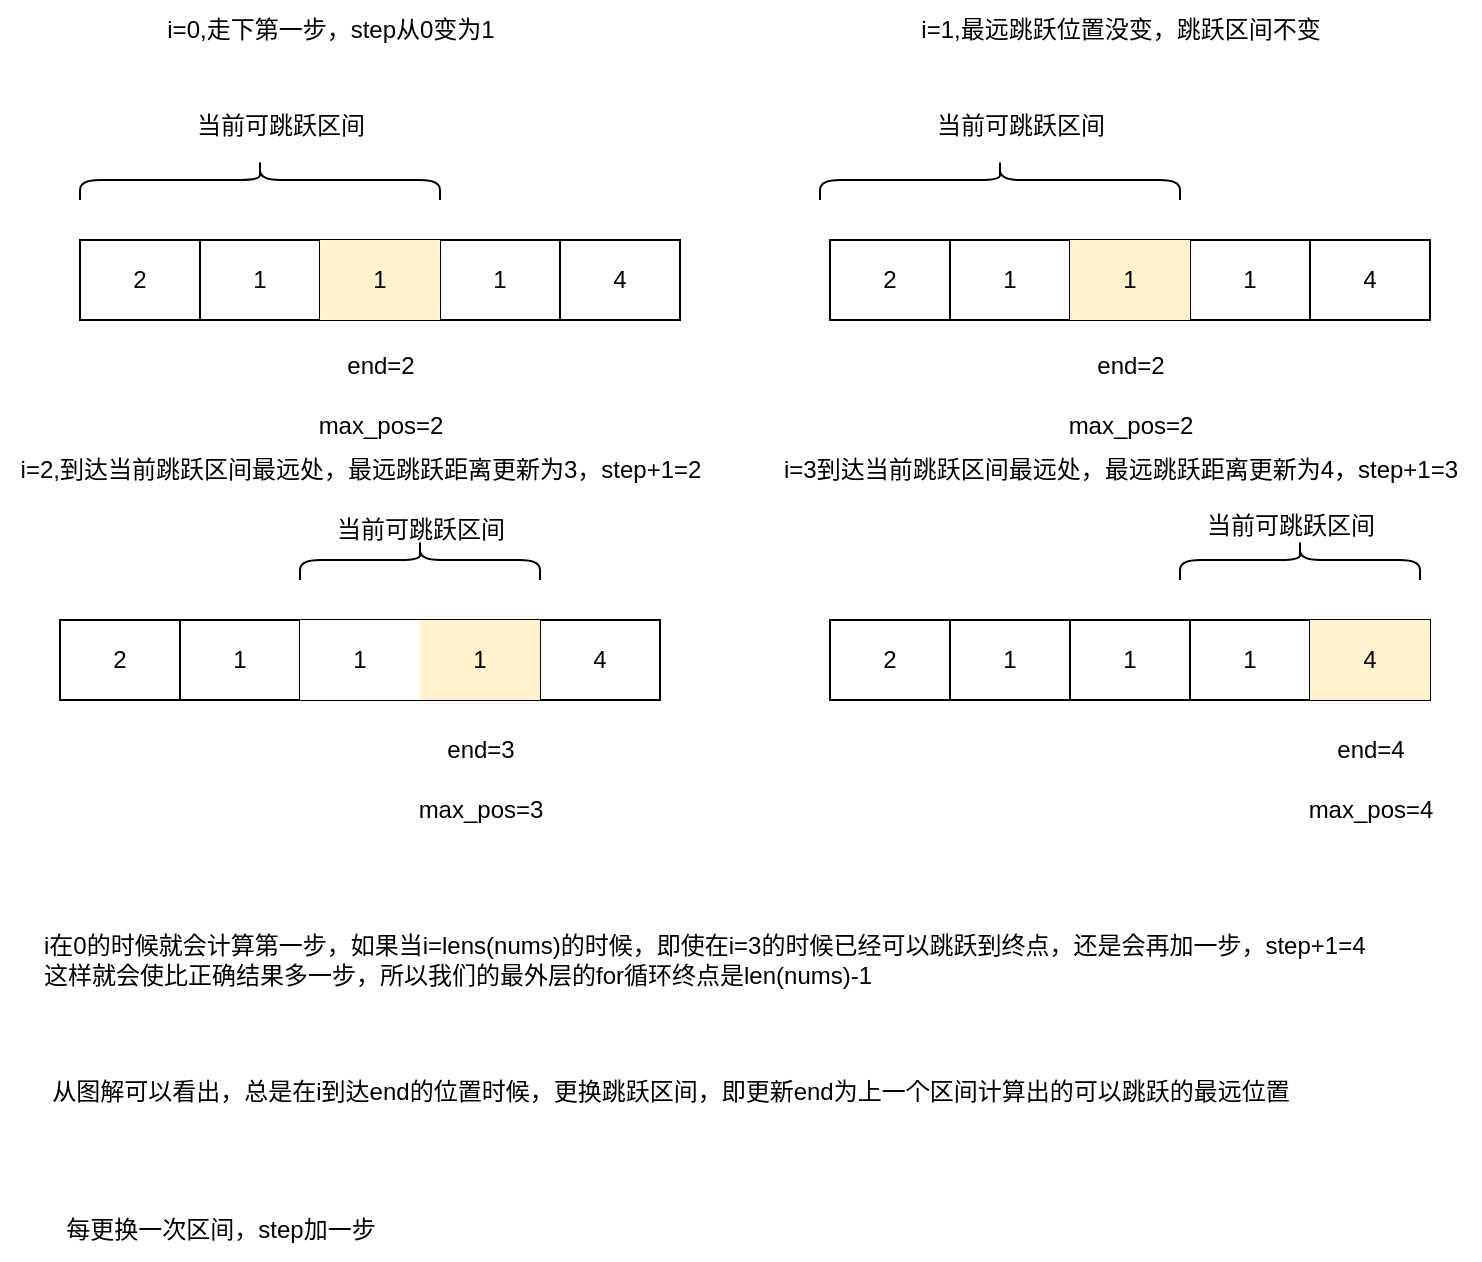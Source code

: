 <mxfile version="24.3.0" type="github">
  <diagram name="第 1 页" id="3do3_3iaKR7FizClNNvz">
    <mxGraphModel dx="1434" dy="786" grid="1" gridSize="10" guides="1" tooltips="1" connect="1" arrows="1" fold="1" page="1" pageScale="1" pageWidth="827" pageHeight="1169" math="0" shadow="0">
      <root>
        <mxCell id="0" />
        <mxCell id="1" parent="0" />
        <mxCell id="BANzTWE17e_EqiafFS6z-1" value="" style="shape=table;startSize=0;container=1;collapsible=0;childLayout=tableLayout;" vertex="1" parent="1">
          <mxGeometry x="90" y="600" width="300" height="40" as="geometry" />
        </mxCell>
        <mxCell id="BANzTWE17e_EqiafFS6z-2" value="" style="shape=tableRow;horizontal=0;startSize=0;swimlaneHead=0;swimlaneBody=0;strokeColor=inherit;top=0;left=0;bottom=0;right=0;collapsible=0;dropTarget=0;fillColor=none;points=[[0,0.5],[1,0.5]];portConstraint=eastwest;" vertex="1" parent="BANzTWE17e_EqiafFS6z-1">
          <mxGeometry width="300" height="40" as="geometry" />
        </mxCell>
        <mxCell id="BANzTWE17e_EqiafFS6z-3" value="2" style="shape=partialRectangle;html=1;whiteSpace=wrap;connectable=0;strokeColor=inherit;overflow=hidden;fillColor=none;top=0;left=0;bottom=0;right=0;pointerEvents=1;" vertex="1" parent="BANzTWE17e_EqiafFS6z-2">
          <mxGeometry width="60" height="40" as="geometry">
            <mxRectangle width="60" height="40" as="alternateBounds" />
          </mxGeometry>
        </mxCell>
        <mxCell id="BANzTWE17e_EqiafFS6z-4" value="1" style="shape=partialRectangle;html=1;whiteSpace=wrap;connectable=0;strokeColor=inherit;overflow=hidden;fillColor=none;top=0;left=0;bottom=0;right=0;pointerEvents=1;" vertex="1" parent="BANzTWE17e_EqiafFS6z-2">
          <mxGeometry x="60" width="60" height="40" as="geometry">
            <mxRectangle width="60" height="40" as="alternateBounds" />
          </mxGeometry>
        </mxCell>
        <mxCell id="BANzTWE17e_EqiafFS6z-5" value="1" style="shape=partialRectangle;html=1;whiteSpace=wrap;connectable=0;strokeColor=#d6b656;overflow=hidden;fillColor=#fff2cc;top=0;left=0;bottom=0;right=0;pointerEvents=1;" vertex="1" parent="BANzTWE17e_EqiafFS6z-2">
          <mxGeometry x="120" width="60" height="40" as="geometry">
            <mxRectangle width="60" height="40" as="alternateBounds" />
          </mxGeometry>
        </mxCell>
        <mxCell id="BANzTWE17e_EqiafFS6z-6" value="1" style="shape=partialRectangle;html=1;whiteSpace=wrap;connectable=0;strokeColor=inherit;overflow=hidden;fillColor=none;top=0;left=0;bottom=0;right=0;pointerEvents=1;" vertex="1" parent="BANzTWE17e_EqiafFS6z-2">
          <mxGeometry x="180" width="60" height="40" as="geometry">
            <mxRectangle width="60" height="40" as="alternateBounds" />
          </mxGeometry>
        </mxCell>
        <mxCell id="BANzTWE17e_EqiafFS6z-7" value="4" style="shape=partialRectangle;html=1;whiteSpace=wrap;connectable=0;strokeColor=inherit;overflow=hidden;fillColor=none;top=0;left=0;bottom=0;right=0;pointerEvents=1;" vertex="1" parent="BANzTWE17e_EqiafFS6z-2">
          <mxGeometry x="240" width="60" height="40" as="geometry">
            <mxRectangle width="60" height="40" as="alternateBounds" />
          </mxGeometry>
        </mxCell>
        <mxCell id="BANzTWE17e_EqiafFS6z-9" value="end=2" style="text;html=1;align=center;verticalAlign=middle;resizable=0;points=[];autosize=1;strokeColor=none;fillColor=none;" vertex="1" parent="1">
          <mxGeometry x="210" y="648" width="60" height="30" as="geometry" />
        </mxCell>
        <mxCell id="BANzTWE17e_EqiafFS6z-10" value="max_pos=2" style="text;html=1;align=center;verticalAlign=middle;resizable=0;points=[];autosize=1;strokeColor=none;fillColor=none;" vertex="1" parent="1">
          <mxGeometry x="195" y="678" width="90" height="30" as="geometry" />
        </mxCell>
        <mxCell id="BANzTWE17e_EqiafFS6z-11" value="i=0,走下第一步，step从0变为1" style="text;html=1;align=center;verticalAlign=middle;resizable=0;points=[];autosize=1;strokeColor=none;fillColor=none;" vertex="1" parent="1">
          <mxGeometry x="120" y="480" width="190" height="30" as="geometry" />
        </mxCell>
        <mxCell id="BANzTWE17e_EqiafFS6z-23" value="" style="shape=table;startSize=0;container=1;collapsible=0;childLayout=tableLayout;" vertex="1" parent="1">
          <mxGeometry x="80" y="790" width="300" height="40" as="geometry" />
        </mxCell>
        <mxCell id="BANzTWE17e_EqiafFS6z-24" value="" style="shape=tableRow;horizontal=0;startSize=0;swimlaneHead=0;swimlaneBody=0;strokeColor=inherit;top=0;left=0;bottom=0;right=0;collapsible=0;dropTarget=0;fillColor=none;points=[[0,0.5],[1,0.5]];portConstraint=eastwest;" vertex="1" parent="BANzTWE17e_EqiafFS6z-23">
          <mxGeometry width="300" height="40" as="geometry" />
        </mxCell>
        <mxCell id="BANzTWE17e_EqiafFS6z-25" value="2" style="shape=partialRectangle;html=1;whiteSpace=wrap;connectable=0;strokeColor=inherit;overflow=hidden;fillColor=none;top=0;left=0;bottom=0;right=0;pointerEvents=1;" vertex="1" parent="BANzTWE17e_EqiafFS6z-24">
          <mxGeometry width="60" height="40" as="geometry">
            <mxRectangle width="60" height="40" as="alternateBounds" />
          </mxGeometry>
        </mxCell>
        <mxCell id="BANzTWE17e_EqiafFS6z-26" value="1" style="shape=partialRectangle;html=1;whiteSpace=wrap;connectable=0;strokeColor=inherit;overflow=hidden;fillColor=none;top=0;left=0;bottom=0;right=0;pointerEvents=1;" vertex="1" parent="BANzTWE17e_EqiafFS6z-24">
          <mxGeometry x="60" width="60" height="40" as="geometry">
            <mxRectangle width="60" height="40" as="alternateBounds" />
          </mxGeometry>
        </mxCell>
        <mxCell id="BANzTWE17e_EqiafFS6z-27" value="1" style="shape=partialRectangle;html=1;whiteSpace=wrap;connectable=0;overflow=hidden;top=0;left=0;bottom=0;right=0;pointerEvents=1;" vertex="1" parent="BANzTWE17e_EqiafFS6z-24">
          <mxGeometry x="120" width="60" height="40" as="geometry">
            <mxRectangle width="60" height="40" as="alternateBounds" />
          </mxGeometry>
        </mxCell>
        <mxCell id="BANzTWE17e_EqiafFS6z-28" value="1" style="shape=partialRectangle;html=1;whiteSpace=wrap;connectable=0;strokeColor=#d6b656;overflow=hidden;fillColor=#fff2cc;top=0;left=0;bottom=0;right=0;pointerEvents=1;" vertex="1" parent="BANzTWE17e_EqiafFS6z-24">
          <mxGeometry x="180" width="60" height="40" as="geometry">
            <mxRectangle width="60" height="40" as="alternateBounds" />
          </mxGeometry>
        </mxCell>
        <mxCell id="BANzTWE17e_EqiafFS6z-29" value="4" style="shape=partialRectangle;html=1;whiteSpace=wrap;connectable=0;strokeColor=inherit;overflow=hidden;fillColor=none;top=0;left=0;bottom=0;right=0;pointerEvents=1;" vertex="1" parent="BANzTWE17e_EqiafFS6z-24">
          <mxGeometry x="240" width="60" height="40" as="geometry">
            <mxRectangle width="60" height="40" as="alternateBounds" />
          </mxGeometry>
        </mxCell>
        <mxCell id="BANzTWE17e_EqiafFS6z-45" value="" style="shape=table;startSize=0;container=1;collapsible=0;childLayout=tableLayout;" vertex="1" parent="1">
          <mxGeometry x="465" y="600" width="300" height="40" as="geometry" />
        </mxCell>
        <mxCell id="BANzTWE17e_EqiafFS6z-46" value="" style="shape=tableRow;horizontal=0;startSize=0;swimlaneHead=0;swimlaneBody=0;strokeColor=inherit;top=0;left=0;bottom=0;right=0;collapsible=0;dropTarget=0;fillColor=none;points=[[0,0.5],[1,0.5]];portConstraint=eastwest;" vertex="1" parent="BANzTWE17e_EqiafFS6z-45">
          <mxGeometry width="300" height="40" as="geometry" />
        </mxCell>
        <mxCell id="BANzTWE17e_EqiafFS6z-47" value="2" style="shape=partialRectangle;html=1;whiteSpace=wrap;connectable=0;strokeColor=inherit;overflow=hidden;fillColor=none;top=0;left=0;bottom=0;right=0;pointerEvents=1;" vertex="1" parent="BANzTWE17e_EqiafFS6z-46">
          <mxGeometry width="60" height="40" as="geometry">
            <mxRectangle width="60" height="40" as="alternateBounds" />
          </mxGeometry>
        </mxCell>
        <mxCell id="BANzTWE17e_EqiafFS6z-48" value="1" style="shape=partialRectangle;html=1;whiteSpace=wrap;connectable=0;strokeColor=inherit;overflow=hidden;fillColor=none;top=0;left=0;bottom=0;right=0;pointerEvents=1;" vertex="1" parent="BANzTWE17e_EqiafFS6z-46">
          <mxGeometry x="60" width="60" height="40" as="geometry">
            <mxRectangle width="60" height="40" as="alternateBounds" />
          </mxGeometry>
        </mxCell>
        <mxCell id="BANzTWE17e_EqiafFS6z-49" value="1" style="shape=partialRectangle;html=1;whiteSpace=wrap;connectable=0;strokeColor=#d6b656;overflow=hidden;fillColor=#fff2cc;top=0;left=0;bottom=0;right=0;pointerEvents=1;" vertex="1" parent="BANzTWE17e_EqiafFS6z-46">
          <mxGeometry x="120" width="60" height="40" as="geometry">
            <mxRectangle width="60" height="40" as="alternateBounds" />
          </mxGeometry>
        </mxCell>
        <mxCell id="BANzTWE17e_EqiafFS6z-50" value="1" style="shape=partialRectangle;html=1;whiteSpace=wrap;connectable=0;strokeColor=inherit;overflow=hidden;fillColor=none;top=0;left=0;bottom=0;right=0;pointerEvents=1;" vertex="1" parent="BANzTWE17e_EqiafFS6z-46">
          <mxGeometry x="180" width="60" height="40" as="geometry">
            <mxRectangle width="60" height="40" as="alternateBounds" />
          </mxGeometry>
        </mxCell>
        <mxCell id="BANzTWE17e_EqiafFS6z-51" value="4" style="shape=partialRectangle;html=1;whiteSpace=wrap;connectable=0;strokeColor=inherit;overflow=hidden;fillColor=none;top=0;left=0;bottom=0;right=0;pointerEvents=1;" vertex="1" parent="BANzTWE17e_EqiafFS6z-46">
          <mxGeometry x="240" width="60" height="40" as="geometry">
            <mxRectangle width="60" height="40" as="alternateBounds" />
          </mxGeometry>
        </mxCell>
        <mxCell id="BANzTWE17e_EqiafFS6z-56" value="" style="shape=table;startSize=0;container=1;collapsible=0;childLayout=tableLayout;" vertex="1" parent="1">
          <mxGeometry x="465" y="790" width="300" height="40" as="geometry" />
        </mxCell>
        <mxCell id="BANzTWE17e_EqiafFS6z-57" value="" style="shape=tableRow;horizontal=0;startSize=0;swimlaneHead=0;swimlaneBody=0;strokeColor=inherit;top=0;left=0;bottom=0;right=0;collapsible=0;dropTarget=0;fillColor=none;points=[[0,0.5],[1,0.5]];portConstraint=eastwest;" vertex="1" parent="BANzTWE17e_EqiafFS6z-56">
          <mxGeometry width="300" height="40" as="geometry" />
        </mxCell>
        <mxCell id="BANzTWE17e_EqiafFS6z-58" value="2" style="shape=partialRectangle;html=1;whiteSpace=wrap;connectable=0;strokeColor=inherit;overflow=hidden;fillColor=none;top=0;left=0;bottom=0;right=0;pointerEvents=1;" vertex="1" parent="BANzTWE17e_EqiafFS6z-57">
          <mxGeometry width="60" height="40" as="geometry">
            <mxRectangle width="60" height="40" as="alternateBounds" />
          </mxGeometry>
        </mxCell>
        <mxCell id="BANzTWE17e_EqiafFS6z-59" value="1" style="shape=partialRectangle;html=1;whiteSpace=wrap;connectable=0;strokeColor=inherit;overflow=hidden;fillColor=none;top=0;left=0;bottom=0;right=0;pointerEvents=1;" vertex="1" parent="BANzTWE17e_EqiafFS6z-57">
          <mxGeometry x="60" width="60" height="40" as="geometry">
            <mxRectangle width="60" height="40" as="alternateBounds" />
          </mxGeometry>
        </mxCell>
        <mxCell id="BANzTWE17e_EqiafFS6z-60" value="1" style="shape=partialRectangle;html=1;whiteSpace=wrap;connectable=0;strokeColor=inherit;overflow=hidden;fillColor=none;top=0;left=0;bottom=0;right=0;pointerEvents=1;" vertex="1" parent="BANzTWE17e_EqiafFS6z-57">
          <mxGeometry x="120" width="60" height="40" as="geometry">
            <mxRectangle width="60" height="40" as="alternateBounds" />
          </mxGeometry>
        </mxCell>
        <mxCell id="BANzTWE17e_EqiafFS6z-61" value="1" style="shape=partialRectangle;html=1;whiteSpace=wrap;connectable=0;strokeColor=inherit;overflow=hidden;fillColor=none;top=0;left=0;bottom=0;right=0;pointerEvents=1;" vertex="1" parent="BANzTWE17e_EqiafFS6z-57">
          <mxGeometry x="180" width="60" height="40" as="geometry">
            <mxRectangle width="60" height="40" as="alternateBounds" />
          </mxGeometry>
        </mxCell>
        <mxCell id="BANzTWE17e_EqiafFS6z-62" value="4" style="shape=partialRectangle;html=1;whiteSpace=wrap;connectable=0;strokeColor=#d6b656;overflow=hidden;fillColor=#fff2cc;top=0;left=0;bottom=0;right=0;pointerEvents=1;" vertex="1" parent="BANzTWE17e_EqiafFS6z-57">
          <mxGeometry x="240" width="60" height="40" as="geometry">
            <mxRectangle width="60" height="40" as="alternateBounds" />
          </mxGeometry>
        </mxCell>
        <mxCell id="BANzTWE17e_EqiafFS6z-80" value="" style="shape=curlyBracket;whiteSpace=wrap;html=1;rounded=1;labelPosition=left;verticalLabelPosition=middle;align=right;verticalAlign=middle;rotation=90;" vertex="1" parent="1">
          <mxGeometry x="170" y="480" width="20" height="180" as="geometry" />
        </mxCell>
        <mxCell id="BANzTWE17e_EqiafFS6z-85" value="当前可跳跃区间" style="text;html=1;align=center;verticalAlign=middle;resizable=0;points=[];autosize=1;strokeColor=none;fillColor=none;" vertex="1" parent="1">
          <mxGeometry x="135" y="528" width="110" height="30" as="geometry" />
        </mxCell>
        <mxCell id="BANzTWE17e_EqiafFS6z-86" value="i=1,最远跳跃位置没变，跳跃区间不变" style="text;html=1;align=center;verticalAlign=middle;resizable=0;points=[];autosize=1;strokeColor=none;fillColor=none;" vertex="1" parent="1">
          <mxGeometry x="500" y="480" width="220" height="30" as="geometry" />
        </mxCell>
        <mxCell id="BANzTWE17e_EqiafFS6z-87" value="" style="shape=curlyBracket;whiteSpace=wrap;html=1;rounded=1;labelPosition=left;verticalLabelPosition=middle;align=right;verticalAlign=middle;rotation=90;" vertex="1" parent="1">
          <mxGeometry x="540" y="480" width="20" height="180" as="geometry" />
        </mxCell>
        <mxCell id="BANzTWE17e_EqiafFS6z-88" value="当前可跳跃区间" style="text;html=1;align=center;verticalAlign=middle;resizable=0;points=[];autosize=1;strokeColor=none;fillColor=none;" vertex="1" parent="1">
          <mxGeometry x="505" y="528" width="110" height="30" as="geometry" />
        </mxCell>
        <mxCell id="BANzTWE17e_EqiafFS6z-89" value="end=2" style="text;html=1;align=center;verticalAlign=middle;resizable=0;points=[];autosize=1;strokeColor=none;fillColor=none;" vertex="1" parent="1">
          <mxGeometry x="585" y="648" width="60" height="30" as="geometry" />
        </mxCell>
        <mxCell id="BANzTWE17e_EqiafFS6z-90" value="max_pos=2" style="text;html=1;align=center;verticalAlign=middle;resizable=0;points=[];autosize=1;strokeColor=none;fillColor=none;" vertex="1" parent="1">
          <mxGeometry x="570" y="678" width="90" height="30" as="geometry" />
        </mxCell>
        <mxCell id="BANzTWE17e_EqiafFS6z-91" value="i=2,到达当前跳跃区间最远处，最远跳跃距离更新为3，step+1=2" style="text;html=1;align=center;verticalAlign=middle;resizable=0;points=[];autosize=1;strokeColor=none;fillColor=none;" vertex="1" parent="1">
          <mxGeometry x="50" y="700" width="360" height="30" as="geometry" />
        </mxCell>
        <mxCell id="BANzTWE17e_EqiafFS6z-92" value="end=3" style="text;html=1;align=center;verticalAlign=middle;resizable=0;points=[];autosize=1;strokeColor=none;fillColor=none;" vertex="1" parent="1">
          <mxGeometry x="260" y="840" width="60" height="30" as="geometry" />
        </mxCell>
        <mxCell id="BANzTWE17e_EqiafFS6z-93" value="max_pos=3" style="text;html=1;align=center;verticalAlign=middle;resizable=0;points=[];autosize=1;strokeColor=none;fillColor=none;" vertex="1" parent="1">
          <mxGeometry x="245" y="870" width="90" height="30" as="geometry" />
        </mxCell>
        <mxCell id="BANzTWE17e_EqiafFS6z-94" value="" style="shape=curlyBracket;whiteSpace=wrap;html=1;rounded=1;labelPosition=left;verticalLabelPosition=middle;align=right;verticalAlign=middle;rotation=90;" vertex="1" parent="1">
          <mxGeometry x="250" y="700" width="20" height="120" as="geometry" />
        </mxCell>
        <mxCell id="BANzTWE17e_EqiafFS6z-95" value="当前可跳跃区间" style="text;html=1;align=center;verticalAlign=middle;resizable=0;points=[];autosize=1;strokeColor=none;fillColor=none;" vertex="1" parent="1">
          <mxGeometry x="205" y="730" width="110" height="30" as="geometry" />
        </mxCell>
        <mxCell id="BANzTWE17e_EqiafFS6z-96" value="i=3到达当前跳跃区间最远处，最远跳跃距离更新为4，step+1=3" style="text;html=1;align=center;verticalAlign=middle;resizable=0;points=[];autosize=1;strokeColor=none;fillColor=none;" vertex="1" parent="1">
          <mxGeometry x="430" y="700" width="360" height="30" as="geometry" />
        </mxCell>
        <mxCell id="BANzTWE17e_EqiafFS6z-98" value="" style="shape=curlyBracket;whiteSpace=wrap;html=1;rounded=1;labelPosition=left;verticalLabelPosition=middle;align=right;verticalAlign=middle;rotation=90;" vertex="1" parent="1">
          <mxGeometry x="690" y="700" width="20" height="120" as="geometry" />
        </mxCell>
        <mxCell id="BANzTWE17e_EqiafFS6z-99" value="当前可跳跃区间" style="text;html=1;align=center;verticalAlign=middle;resizable=0;points=[];autosize=1;strokeColor=none;fillColor=none;" vertex="1" parent="1">
          <mxGeometry x="640" y="728" width="110" height="30" as="geometry" />
        </mxCell>
        <mxCell id="BANzTWE17e_EqiafFS6z-102" value="end=4" style="text;html=1;align=center;verticalAlign=middle;resizable=0;points=[];autosize=1;strokeColor=none;fillColor=none;" vertex="1" parent="1">
          <mxGeometry x="705" y="840" width="60" height="30" as="geometry" />
        </mxCell>
        <mxCell id="BANzTWE17e_EqiafFS6z-103" value="max_pos=4" style="text;html=1;align=center;verticalAlign=middle;resizable=0;points=[];autosize=1;strokeColor=none;fillColor=none;" vertex="1" parent="1">
          <mxGeometry x="690" y="870" width="90" height="30" as="geometry" />
        </mxCell>
        <mxCell id="BANzTWE17e_EqiafFS6z-104" value="i在0的时候就会计算第一步，如果当i=lens(nums)的时候，即使在i=3的时候已经可以跳跃到终点，还是会再加一步，step+1=4&lt;div&gt;这样就会使比正确结果多一步，所以我们的最外层的for循环终点是len(nums)-1&lt;/div&gt;" style="text;html=1;align=left;verticalAlign=middle;resizable=0;points=[];autosize=1;strokeColor=none;fillColor=none;" vertex="1" parent="1">
          <mxGeometry x="70" y="940" width="680" height="40" as="geometry" />
        </mxCell>
        <mxCell id="BANzTWE17e_EqiafFS6z-105" value="从图解可以看出，总是在i到达end的位置时候，更换跳跃区间，即更新end为上一个区间计算出的可以跳跃的最远位置&lt;div&gt;&lt;br&gt;&lt;/div&gt;" style="text;html=1;align=center;verticalAlign=middle;resizable=0;points=[];autosize=1;strokeColor=none;fillColor=none;" vertex="1" parent="1">
          <mxGeometry x="65" y="1013" width="640" height="40" as="geometry" />
        </mxCell>
        <mxCell id="BANzTWE17e_EqiafFS6z-106" value="每更换一次区间，step加一步" style="text;html=1;align=center;verticalAlign=middle;resizable=0;points=[];autosize=1;strokeColor=none;fillColor=none;" vertex="1" parent="1">
          <mxGeometry x="70" y="1080" width="180" height="30" as="geometry" />
        </mxCell>
      </root>
    </mxGraphModel>
  </diagram>
</mxfile>
